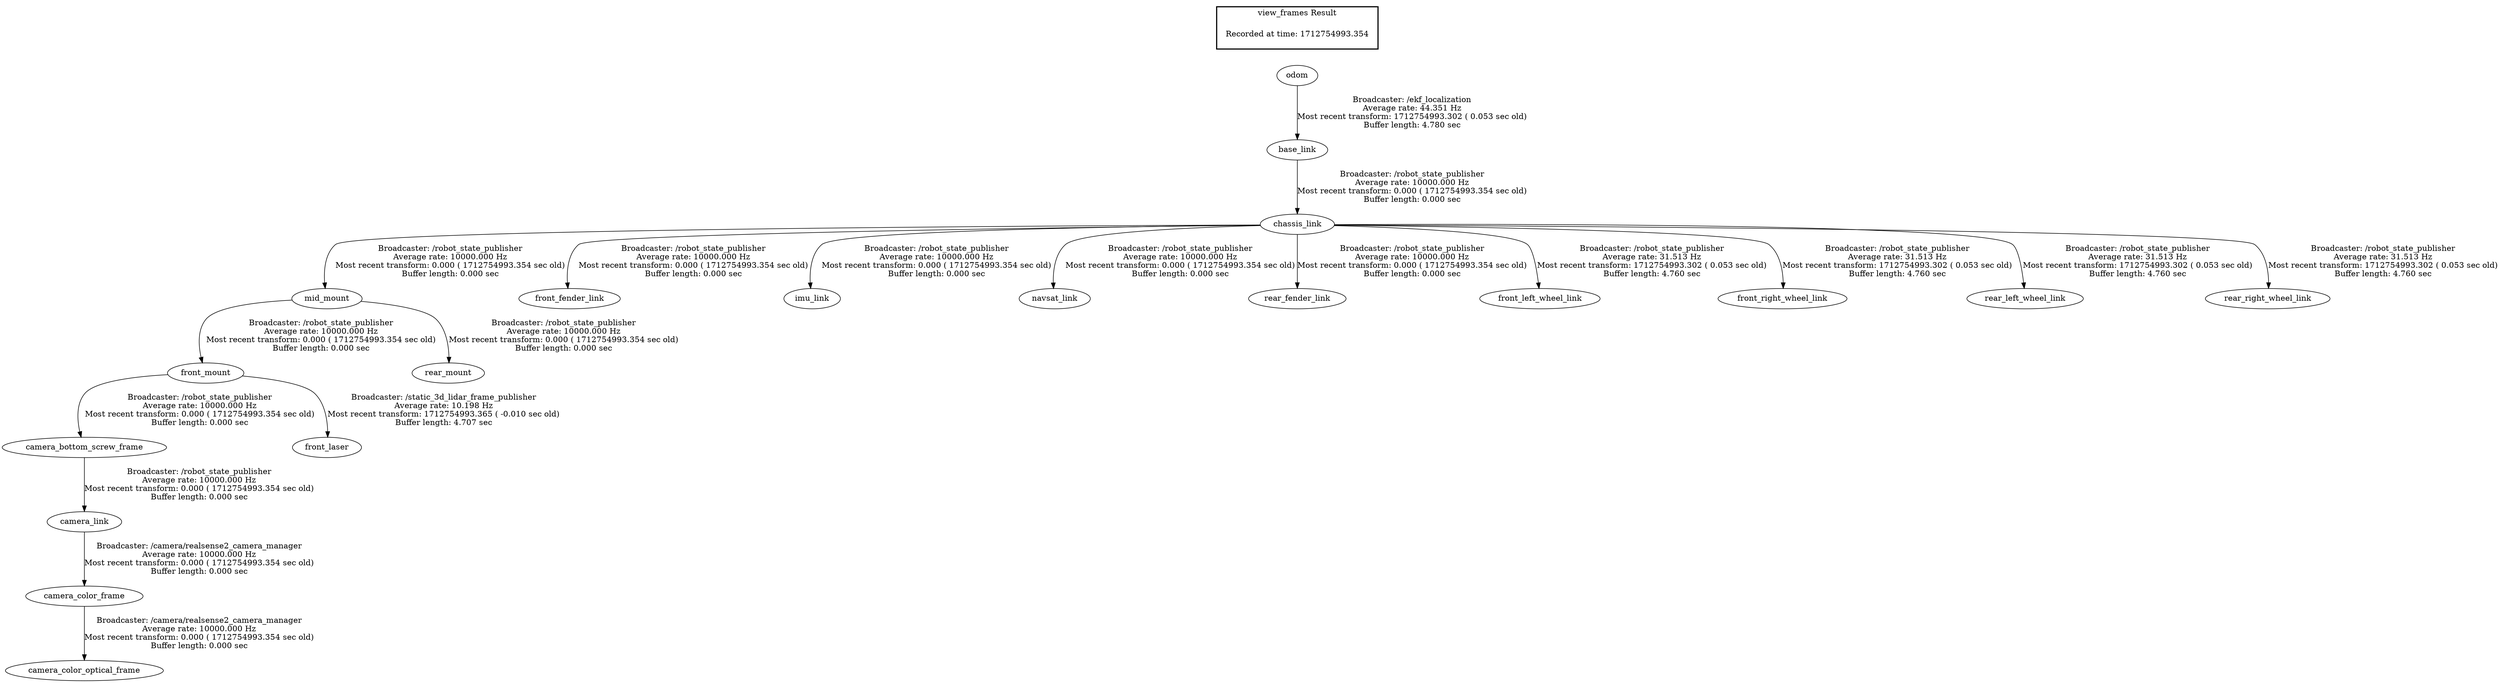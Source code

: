 digraph G {
"odom" -> "base_link"[label="Broadcaster: /ekf_localization\nAverage rate: 44.351 Hz\nMost recent transform: 1712754993.302 ( 0.053 sec old)\nBuffer length: 4.780 sec\n"];
"camera_link" -> "camera_color_frame"[label="Broadcaster: /camera/realsense2_camera_manager\nAverage rate: 10000.000 Hz\nMost recent transform: 0.000 ( 1712754993.354 sec old)\nBuffer length: 0.000 sec\n"];
"camera_bottom_screw_frame" -> "camera_link"[label="Broadcaster: /robot_state_publisher\nAverage rate: 10000.000 Hz\nMost recent transform: 0.000 ( 1712754993.354 sec old)\nBuffer length: 0.000 sec\n"];
"camera_color_frame" -> "camera_color_optical_frame"[label="Broadcaster: /camera/realsense2_camera_manager\nAverage rate: 10000.000 Hz\nMost recent transform: 0.000 ( 1712754993.354 sec old)\nBuffer length: 0.000 sec\n"];
"base_link" -> "chassis_link"[label="Broadcaster: /robot_state_publisher\nAverage rate: 10000.000 Hz\nMost recent transform: 0.000 ( 1712754993.354 sec old)\nBuffer length: 0.000 sec\n"];
"front_mount" -> "camera_bottom_screw_frame"[label="Broadcaster: /robot_state_publisher\nAverage rate: 10000.000 Hz\nMost recent transform: 0.000 ( 1712754993.354 sec old)\nBuffer length: 0.000 sec\n"];
"mid_mount" -> "front_mount"[label="Broadcaster: /robot_state_publisher\nAverage rate: 10000.000 Hz\nMost recent transform: 0.000 ( 1712754993.354 sec old)\nBuffer length: 0.000 sec\n"];
"chassis_link" -> "front_fender_link"[label="Broadcaster: /robot_state_publisher\nAverage rate: 10000.000 Hz\nMost recent transform: 0.000 ( 1712754993.354 sec old)\nBuffer length: 0.000 sec\n"];
"chassis_link" -> "mid_mount"[label="Broadcaster: /robot_state_publisher\nAverage rate: 10000.000 Hz\nMost recent transform: 0.000 ( 1712754993.354 sec old)\nBuffer length: 0.000 sec\n"];
"chassis_link" -> "imu_link"[label="Broadcaster: /robot_state_publisher\nAverage rate: 10000.000 Hz\nMost recent transform: 0.000 ( 1712754993.354 sec old)\nBuffer length: 0.000 sec\n"];
"chassis_link" -> "navsat_link"[label="Broadcaster: /robot_state_publisher\nAverage rate: 10000.000 Hz\nMost recent transform: 0.000 ( 1712754993.354 sec old)\nBuffer length: 0.000 sec\n"];
"chassis_link" -> "rear_fender_link"[label="Broadcaster: /robot_state_publisher\nAverage rate: 10000.000 Hz\nMost recent transform: 0.000 ( 1712754993.354 sec old)\nBuffer length: 0.000 sec\n"];
"mid_mount" -> "rear_mount"[label="Broadcaster: /robot_state_publisher\nAverage rate: 10000.000 Hz\nMost recent transform: 0.000 ( 1712754993.354 sec old)\nBuffer length: 0.000 sec\n"];
"front_mount" -> "front_laser"[label="Broadcaster: /static_3d_lidar_frame_publisher\nAverage rate: 10.198 Hz\nMost recent transform: 1712754993.365 ( -0.010 sec old)\nBuffer length: 4.707 sec\n"];
"chassis_link" -> "front_left_wheel_link"[label="Broadcaster: /robot_state_publisher\nAverage rate: 31.513 Hz\nMost recent transform: 1712754993.302 ( 0.053 sec old)\nBuffer length: 4.760 sec\n"];
"chassis_link" -> "front_right_wheel_link"[label="Broadcaster: /robot_state_publisher\nAverage rate: 31.513 Hz\nMost recent transform: 1712754993.302 ( 0.053 sec old)\nBuffer length: 4.760 sec\n"];
"chassis_link" -> "rear_left_wheel_link"[label="Broadcaster: /robot_state_publisher\nAverage rate: 31.513 Hz\nMost recent transform: 1712754993.302 ( 0.053 sec old)\nBuffer length: 4.760 sec\n"];
"chassis_link" -> "rear_right_wheel_link"[label="Broadcaster: /robot_state_publisher\nAverage rate: 31.513 Hz\nMost recent transform: 1712754993.302 ( 0.053 sec old)\nBuffer length: 4.760 sec\n"];
edge [style=invis];
 subgraph cluster_legend { style=bold; color=black; label ="view_frames Result";
"Recorded at time: 1712754993.354"[ shape=plaintext ] ;
 }->"odom";
}